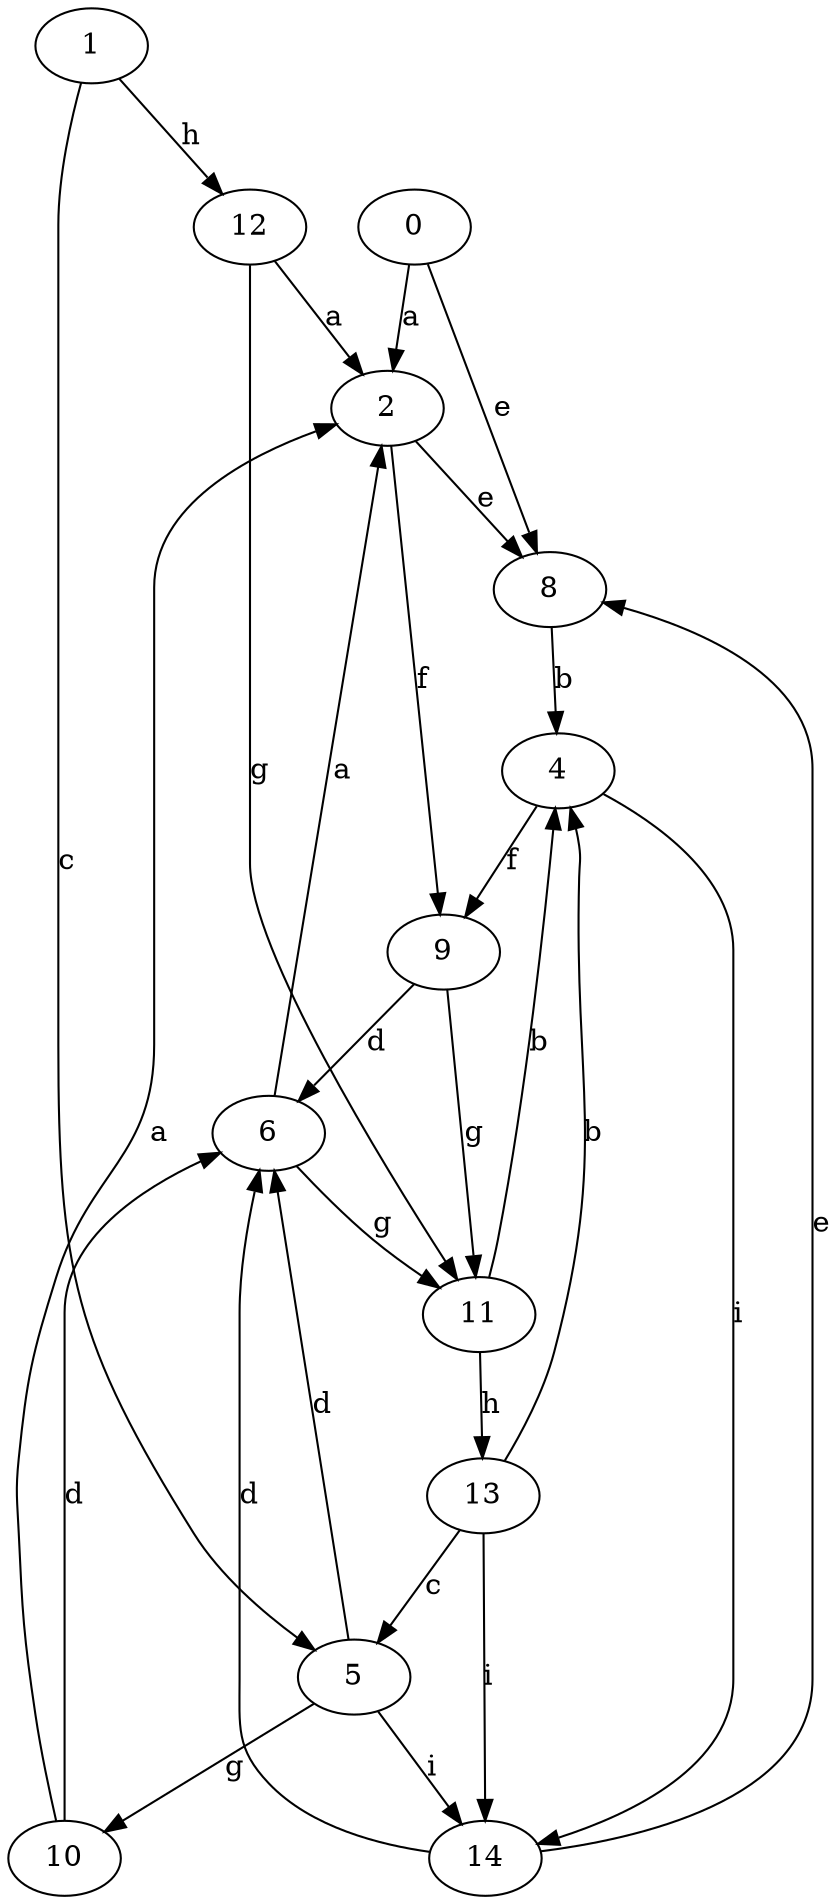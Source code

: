 strict digraph  {
2;
4;
0;
5;
6;
8;
9;
10;
11;
12;
13;
1;
14;
2 -> 8  [label=e];
2 -> 9  [label=f];
4 -> 9  [label=f];
4 -> 14  [label=i];
0 -> 2  [label=a];
0 -> 8  [label=e];
5 -> 6  [label=d];
5 -> 10  [label=g];
5 -> 14  [label=i];
6 -> 2  [label=a];
6 -> 11  [label=g];
8 -> 4  [label=b];
9 -> 6  [label=d];
9 -> 11  [label=g];
10 -> 2  [label=a];
10 -> 6  [label=d];
11 -> 4  [label=b];
11 -> 13  [label=h];
12 -> 2  [label=a];
12 -> 11  [label=g];
13 -> 4  [label=b];
13 -> 5  [label=c];
13 -> 14  [label=i];
1 -> 5  [label=c];
1 -> 12  [label=h];
14 -> 6  [label=d];
14 -> 8  [label=e];
}
